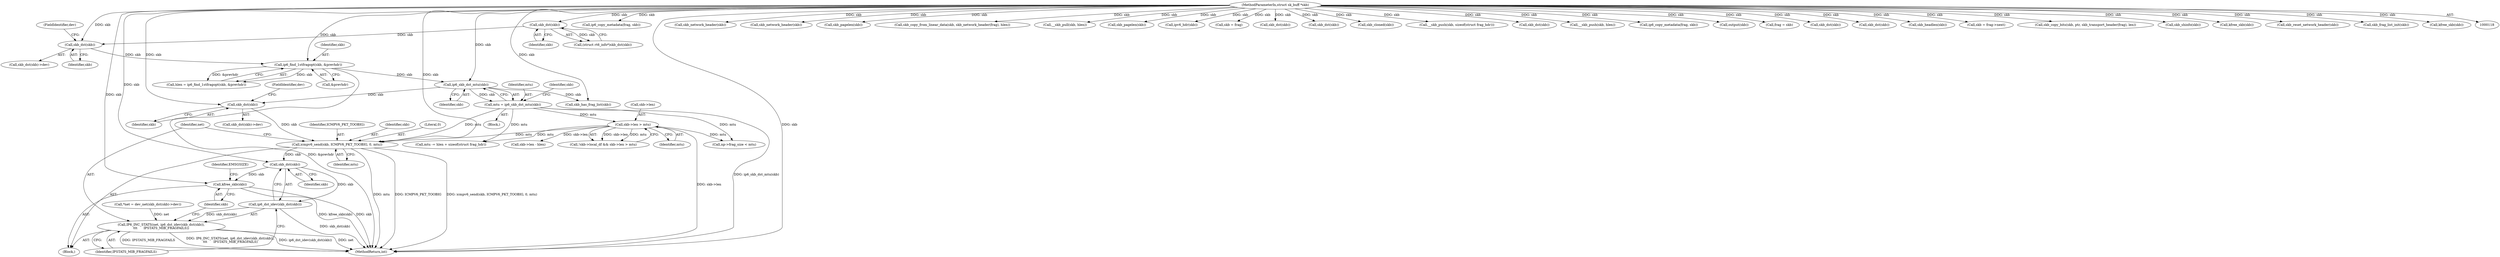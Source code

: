 digraph "0_linux_87c48fa3b4630905f98268dde838ee43626a060c_1@API" {
"1000208" [label="(Call,icmpv6_send(skb, ICMPV6_PKT_TOOBIG, 0, mtu))"];
"1000205" [label="(Call,skb_dst(skb))"];
"1000186" [label="(Call,ip6_skb_dst_mtu(skb))"];
"1000176" [label="(Call,ip6_find_1stfragopt(skb, &prevhdr))"];
"1000171" [label="(Call,skb_dst(skb))"];
"1000128" [label="(Call,skb_dst(skb))"];
"1000119" [label="(MethodParameterIn,struct sk_buff *skb)"];
"1000184" [label="(Call,mtu = ip6_skb_dst_mtu(skb))"];
"1000194" [label="(Call,skb->len > mtu)"];
"1000216" [label="(Call,skb_dst(skb))"];
"1000215" [label="(Call,ip6_dst_idev(skb_dst(skb)))"];
"1000213" [label="(Call,IP6_INC_STATS(net, ip6_dst_idev(skb_dst(skb)),\n\t\t\t      IPSTATS_MIB_FRAGFAILS))"];
"1000219" [label="(Call,kfree_skb(skb))"];
"1000528" [label="(Call,ip6_copy_metadata(frag, skb))"];
"1000186" [label="(Call,ip6_skb_dst_mtu(skb))"];
"1000249" [label="(Call,skb_has_frag_list(skb))"];
"1000350" [label="(Call,skb_network_header(skb))"];
"1000208" [label="(Call,icmpv6_send(skb, ICMPV6_PKT_TOOBIG, 0, mtu))"];
"1000217" [label="(Identifier,skb)"];
"1000205" [label="(Call,skb_dst(skb))"];
"1000384" [label="(Call,skb_network_header(skb))"];
"1000184" [label="(Call,mtu = ip6_skb_dst_mtu(skb))"];
"1000176" [label="(Call,ip6_find_1stfragopt(skb, &prevhdr))"];
"1000119" [label="(MethodParameterIn,struct sk_buff *skb)"];
"1000128" [label="(Call,skb_dst(skb))"];
"1000206" [label="(Identifier,skb)"];
"1000255" [label="(Call,skb_pagelen(skb))"];
"1000759" [label="(Call,skb_copy_from_linear_data(skb, skb_network_header(frag), hlen))"];
"1000642" [label="(Call,skb->len - hlen)"];
"1000216" [label="(Call,skb_dst(skb))"];
"1000367" [label="(Call,__skb_pull(skb, hlen))"];
"1000210" [label="(Identifier,ICMPV6_PKT_TOOBIG)"];
"1000177" [label="(Identifier,skb)"];
"1000121" [label="(Block,)"];
"1000413" [label="(Call,skb_pagelen(skb))"];
"1000194" [label="(Call,skb->len > mtu)"];
"1000220" [label="(Identifier,skb)"];
"1000430" [label="(Call,ipv6_hdr(skb))"];
"1000552" [label="(Call,skb = frag)"];
"1000863" [label="(Call,skb_dst(skb))"];
"1000213" [label="(Call,IP6_INC_STATS(net, ip6_dst_idev(skb_dst(skb)),\n\t\t\t      IPSTATS_MIB_FRAGFAILS))"];
"1000701" [label="(Call,skb_dst(skb))"];
"1000271" [label="(Call,skb_cloned(skb))"];
"1000374" [label="(Call,__skb_push(skb, sizeof(struct frag_hdr)))"];
"1000852" [label="(Call,skb_dst(skb))"];
"1000378" [label="(Call,__skb_push(skb, hlen))"];
"1000223" [label="(Identifier,EMSGSIZE)"];
"1000174" [label="(Call,hlen = ip6_find_1stfragopt(skb, &prevhdr))"];
"1000204" [label="(Call,skb_dst(skb)->dev)"];
"1000215" [label="(Call,ip6_dst_idev(skb_dst(skb)))"];
"1000171" [label="(Call,skb_dst(skb))"];
"1000709" [label="(Call,ip6_copy_metadata(frag, skb))"];
"1000185" [label="(Identifier,mtu)"];
"1000212" [label="(Identifier,mtu)"];
"1000209" [label="(Identifier,skb)"];
"1000189" [label="(Call,!skb->local_df && skb->len > mtu)"];
"1000173" [label="(FieldIdentifier,dev)"];
"1000207" [label="(FieldIdentifier,dev)"];
"1000533" [label="(Call,output(skb))"];
"1000597" [label="(Call,frag = skb)"];
"1000198" [label="(Identifier,mtu)"];
"1000361" [label="(Call,skb_dst(skb))"];
"1000195" [label="(Call,skb->len)"];
"1000846" [label="(Call,skb_dst(skb))"];
"1000192" [label="(Identifier,skb)"];
"1000167" [label="(Call,*net = dev_net(skb_dst(skb)->dev))"];
"1000421" [label="(Call,skb_headlen(skb))"];
"1000242" [label="(Call,mtu -= hlen + sizeof(struct frag_hdr))"];
"1000170" [label="(Call,skb_dst(skb)->dev)"];
"1000126" [label="(Call,(struct rt6_info*)skb_dst(skb))"];
"1000178" [label="(Call,&prevhdr)"];
"1000199" [label="(Block,)"];
"1000870" [label="(MethodReturn,int)"];
"1000187" [label="(Identifier,skb)"];
"1000590" [label="(Call,skb = frag->next)"];
"1000129" [label="(Identifier,skb)"];
"1000792" [label="(Call,skb_copy_bits(skb, ptr, skb_transport_header(frag), len))"];
"1000219" [label="(Call,kfree_skb(skb))"];
"1000338" [label="(Call,skb_shinfo(skb))"];
"1000855" [label="(Call,kfree_skb(skb))"];
"1000381" [label="(Call,skb_reset_network_header(skb))"];
"1000341" [label="(Call,skb_frag_list_init(skb))"];
"1000218" [label="(Identifier,IPSTATS_MIB_FRAGFAILS)"];
"1000211" [label="(Literal,0)"];
"1000866" [label="(Call,kfree_skb(skb))"];
"1000214" [label="(Identifier,net)"];
"1000227" [label="(Call,np->frag_size < mtu)"];
"1000172" [label="(Identifier,skb)"];
"1000208" -> "1000199"  [label="AST: "];
"1000208" -> "1000212"  [label="CFG: "];
"1000209" -> "1000208"  [label="AST: "];
"1000210" -> "1000208"  [label="AST: "];
"1000211" -> "1000208"  [label="AST: "];
"1000212" -> "1000208"  [label="AST: "];
"1000214" -> "1000208"  [label="CFG: "];
"1000208" -> "1000870"  [label="DDG: ICMPV6_PKT_TOOBIG"];
"1000208" -> "1000870"  [label="DDG: icmpv6_send(skb, ICMPV6_PKT_TOOBIG, 0, mtu)"];
"1000208" -> "1000870"  [label="DDG: mtu"];
"1000205" -> "1000208"  [label="DDG: skb"];
"1000119" -> "1000208"  [label="DDG: skb"];
"1000184" -> "1000208"  [label="DDG: mtu"];
"1000194" -> "1000208"  [label="DDG: mtu"];
"1000208" -> "1000216"  [label="DDG: skb"];
"1000205" -> "1000204"  [label="AST: "];
"1000205" -> "1000206"  [label="CFG: "];
"1000206" -> "1000205"  [label="AST: "];
"1000207" -> "1000205"  [label="CFG: "];
"1000186" -> "1000205"  [label="DDG: skb"];
"1000119" -> "1000205"  [label="DDG: skb"];
"1000186" -> "1000184"  [label="AST: "];
"1000186" -> "1000187"  [label="CFG: "];
"1000187" -> "1000186"  [label="AST: "];
"1000184" -> "1000186"  [label="CFG: "];
"1000186" -> "1000184"  [label="DDG: skb"];
"1000176" -> "1000186"  [label="DDG: skb"];
"1000119" -> "1000186"  [label="DDG: skb"];
"1000186" -> "1000249"  [label="DDG: skb"];
"1000176" -> "1000174"  [label="AST: "];
"1000176" -> "1000178"  [label="CFG: "];
"1000177" -> "1000176"  [label="AST: "];
"1000178" -> "1000176"  [label="AST: "];
"1000174" -> "1000176"  [label="CFG: "];
"1000176" -> "1000870"  [label="DDG: &prevhdr"];
"1000176" -> "1000174"  [label="DDG: skb"];
"1000176" -> "1000174"  [label="DDG: &prevhdr"];
"1000171" -> "1000176"  [label="DDG: skb"];
"1000119" -> "1000176"  [label="DDG: skb"];
"1000171" -> "1000170"  [label="AST: "];
"1000171" -> "1000172"  [label="CFG: "];
"1000172" -> "1000171"  [label="AST: "];
"1000173" -> "1000171"  [label="CFG: "];
"1000128" -> "1000171"  [label="DDG: skb"];
"1000119" -> "1000171"  [label="DDG: skb"];
"1000128" -> "1000126"  [label="AST: "];
"1000128" -> "1000129"  [label="CFG: "];
"1000129" -> "1000128"  [label="AST: "];
"1000126" -> "1000128"  [label="CFG: "];
"1000128" -> "1000126"  [label="DDG: skb"];
"1000119" -> "1000128"  [label="DDG: skb"];
"1000119" -> "1000118"  [label="AST: "];
"1000119" -> "1000870"  [label="DDG: skb"];
"1000119" -> "1000216"  [label="DDG: skb"];
"1000119" -> "1000219"  [label="DDG: skb"];
"1000119" -> "1000249"  [label="DDG: skb"];
"1000119" -> "1000255"  [label="DDG: skb"];
"1000119" -> "1000271"  [label="DDG: skb"];
"1000119" -> "1000338"  [label="DDG: skb"];
"1000119" -> "1000341"  [label="DDG: skb"];
"1000119" -> "1000350"  [label="DDG: skb"];
"1000119" -> "1000361"  [label="DDG: skb"];
"1000119" -> "1000367"  [label="DDG: skb"];
"1000119" -> "1000374"  [label="DDG: skb"];
"1000119" -> "1000378"  [label="DDG: skb"];
"1000119" -> "1000381"  [label="DDG: skb"];
"1000119" -> "1000384"  [label="DDG: skb"];
"1000119" -> "1000413"  [label="DDG: skb"];
"1000119" -> "1000421"  [label="DDG: skb"];
"1000119" -> "1000430"  [label="DDG: skb"];
"1000119" -> "1000528"  [label="DDG: skb"];
"1000119" -> "1000533"  [label="DDG: skb"];
"1000119" -> "1000552"  [label="DDG: skb"];
"1000119" -> "1000590"  [label="DDG: skb"];
"1000119" -> "1000597"  [label="DDG: skb"];
"1000119" -> "1000701"  [label="DDG: skb"];
"1000119" -> "1000709"  [label="DDG: skb"];
"1000119" -> "1000759"  [label="DDG: skb"];
"1000119" -> "1000792"  [label="DDG: skb"];
"1000119" -> "1000846"  [label="DDG: skb"];
"1000119" -> "1000852"  [label="DDG: skb"];
"1000119" -> "1000855"  [label="DDG: skb"];
"1000119" -> "1000863"  [label="DDG: skb"];
"1000119" -> "1000866"  [label="DDG: skb"];
"1000184" -> "1000121"  [label="AST: "];
"1000185" -> "1000184"  [label="AST: "];
"1000192" -> "1000184"  [label="CFG: "];
"1000184" -> "1000870"  [label="DDG: ip6_skb_dst_mtu(skb)"];
"1000184" -> "1000194"  [label="DDG: mtu"];
"1000184" -> "1000227"  [label="DDG: mtu"];
"1000184" -> "1000242"  [label="DDG: mtu"];
"1000194" -> "1000189"  [label="AST: "];
"1000194" -> "1000198"  [label="CFG: "];
"1000195" -> "1000194"  [label="AST: "];
"1000198" -> "1000194"  [label="AST: "];
"1000189" -> "1000194"  [label="CFG: "];
"1000194" -> "1000870"  [label="DDG: skb->len"];
"1000194" -> "1000189"  [label="DDG: skb->len"];
"1000194" -> "1000189"  [label="DDG: mtu"];
"1000194" -> "1000227"  [label="DDG: mtu"];
"1000194" -> "1000242"  [label="DDG: mtu"];
"1000194" -> "1000642"  [label="DDG: skb->len"];
"1000216" -> "1000215"  [label="AST: "];
"1000216" -> "1000217"  [label="CFG: "];
"1000217" -> "1000216"  [label="AST: "];
"1000215" -> "1000216"  [label="CFG: "];
"1000216" -> "1000215"  [label="DDG: skb"];
"1000216" -> "1000219"  [label="DDG: skb"];
"1000215" -> "1000213"  [label="AST: "];
"1000218" -> "1000215"  [label="CFG: "];
"1000215" -> "1000870"  [label="DDG: skb_dst(skb)"];
"1000215" -> "1000213"  [label="DDG: skb_dst(skb)"];
"1000213" -> "1000199"  [label="AST: "];
"1000213" -> "1000218"  [label="CFG: "];
"1000214" -> "1000213"  [label="AST: "];
"1000218" -> "1000213"  [label="AST: "];
"1000220" -> "1000213"  [label="CFG: "];
"1000213" -> "1000870"  [label="DDG: net"];
"1000213" -> "1000870"  [label="DDG: IPSTATS_MIB_FRAGFAILS"];
"1000213" -> "1000870"  [label="DDG: IP6_INC_STATS(net, ip6_dst_idev(skb_dst(skb)),\n\t\t\t      IPSTATS_MIB_FRAGFAILS)"];
"1000213" -> "1000870"  [label="DDG: ip6_dst_idev(skb_dst(skb))"];
"1000167" -> "1000213"  [label="DDG: net"];
"1000219" -> "1000199"  [label="AST: "];
"1000219" -> "1000220"  [label="CFG: "];
"1000220" -> "1000219"  [label="AST: "];
"1000223" -> "1000219"  [label="CFG: "];
"1000219" -> "1000870"  [label="DDG: kfree_skb(skb)"];
"1000219" -> "1000870"  [label="DDG: skb"];
}

